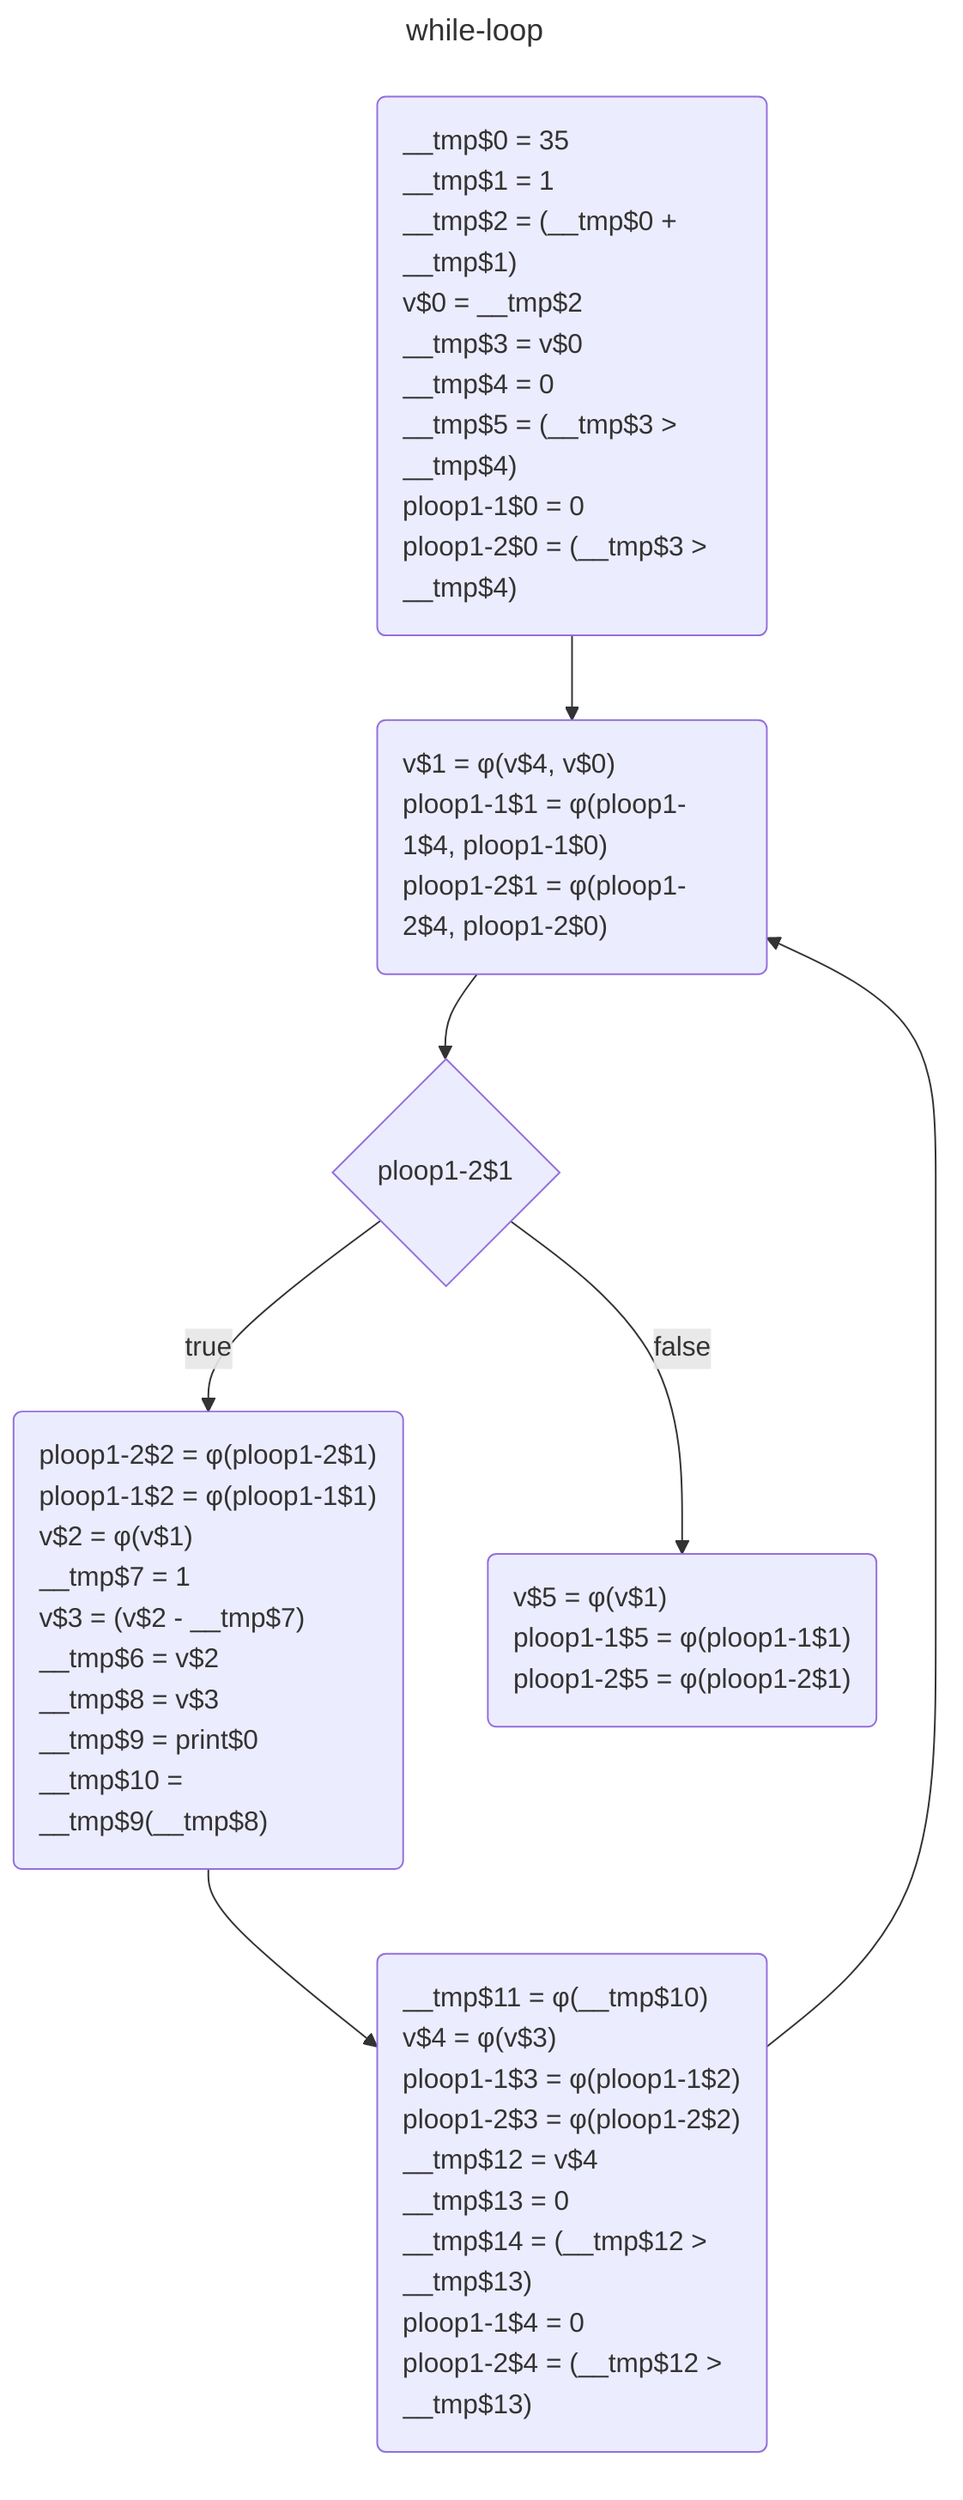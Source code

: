 ---
title: while-loop
---
flowchart TD
	while_start$1("v$1 = φ(v$4, v$0)<br>ploop1-1$1 = φ(ploop1-1$4, ploop1-1$0)<br>ploop1-2$1 = φ(ploop1-2$4, ploop1-2$0)"):::defstyle
	while_body$3("ploop1-2$2 = φ(ploop1-2$1)<br>ploop1-1$2 = φ(ploop1-1$1)<br>v$2 = φ(v$1)<br>__tmp$7 = 1<br>v$3 = (v$2 - __tmp$7)<br>__tmp$6 = v$2<br>__tmp$8 = v$3<br>__tmp$9 = print$0<br>__tmp$10 = __tmp$9(__tmp$8)"):::defstyle
	null$4("__tmp$11 = φ(__tmp$10)<br>v$4 = φ(v$3)<br>ploop1-1$3 = φ(ploop1-1$2)<br>ploop1-2$3 = φ(ploop1-2$2)<br>__tmp$12 = v$4<br>__tmp$13 = 0<br>__tmp$14 = (__tmp$12 > __tmp$13)<br>ploop1-1$4 = 0<br>ploop1-2$4 = (__tmp$12 > __tmp$13)"):::defstyle
	entry$0("__tmp$0 = 35<br>__tmp$1 = 1<br>__tmp$2 = (__tmp$0 + __tmp$1)<br>v$0 = __tmp$2<br>__tmp$3 = v$0<br>__tmp$4 = 0<br>__tmp$5 = (__tmp$3 > __tmp$4)<br>ploop1-1$0 = 0<br>ploop1-2$0 = (__tmp$3 > __tmp$4)"):::defstyle
	cond$2{"ploop1-2$1"}:::defstyle
	while_exit$5("v$5 = φ(v$1)<br>ploop1-1$5 = φ(ploop1-1$1)<br>ploop1-2$5 = φ(ploop1-2$1)"):::defstyle
	while_start$1 -->  cond$2
	while_body$3 -->  null$4
	entry$0 -->  while_start$1
	cond$2 --> |"false"| while_exit$5
	null$4 -->  while_start$1
	cond$2 --> |"true"| while_body$3
classDef defstyle text-align: left;